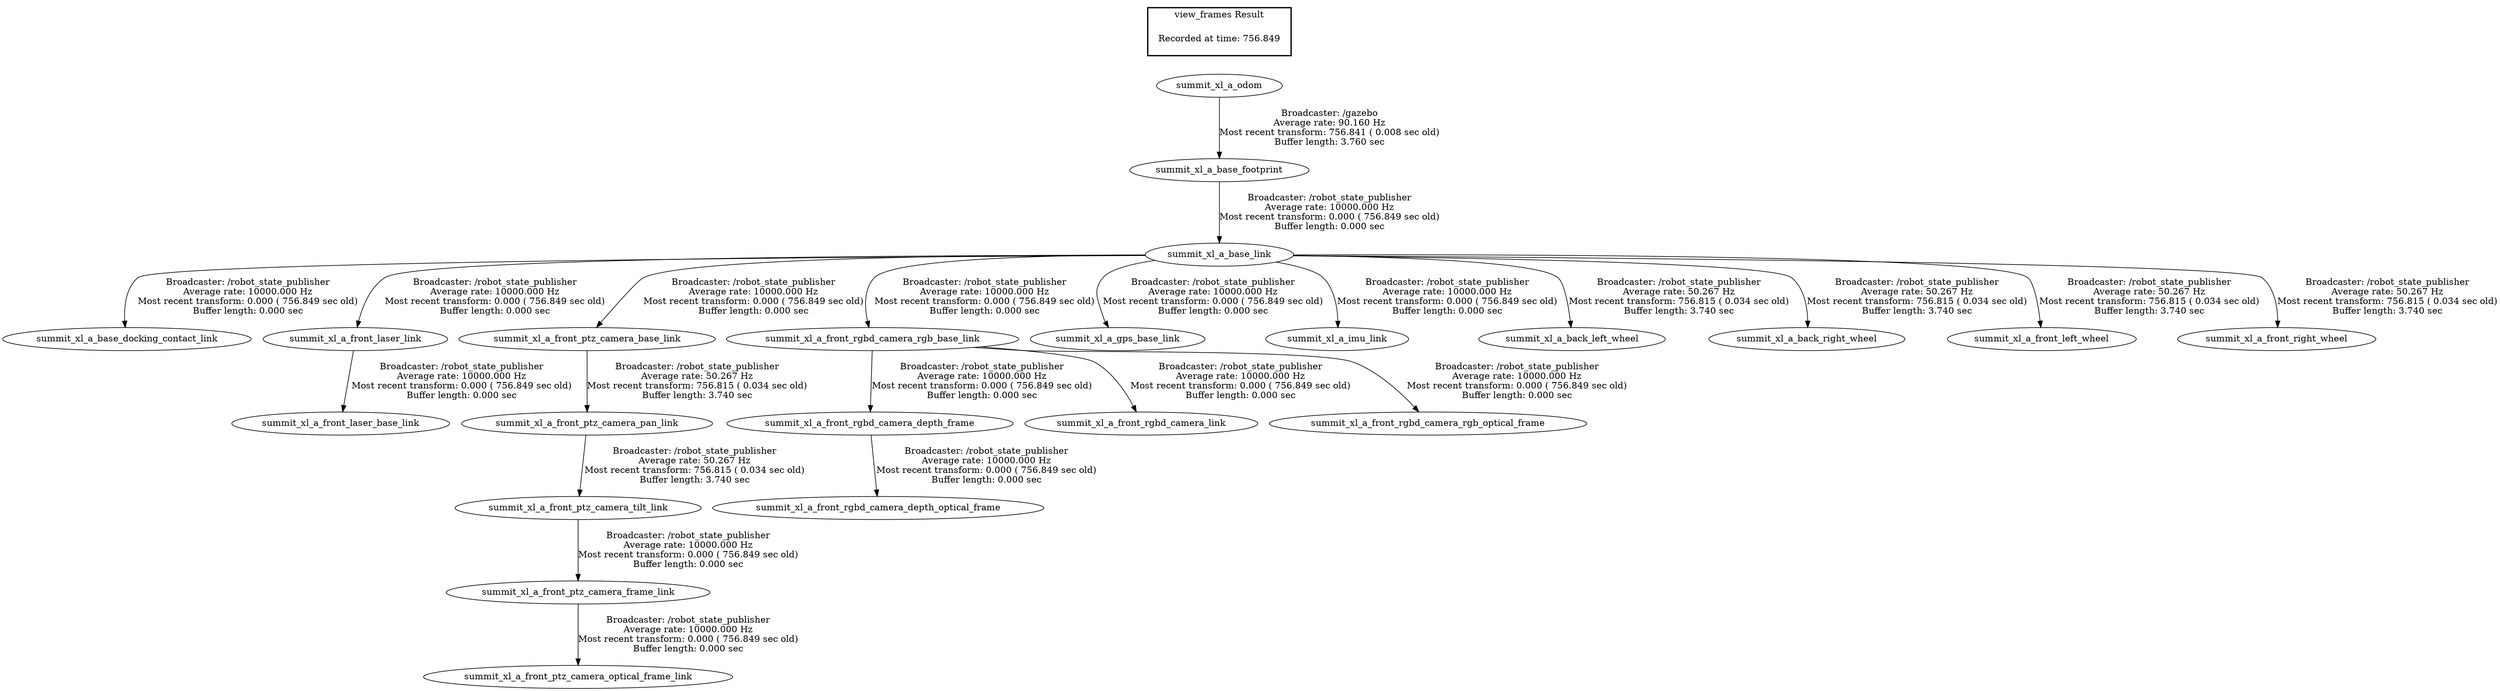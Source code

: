 digraph G {
"summit_xl_a_base_link" -> "summit_xl_a_base_docking_contact_link"[label="Broadcaster: /robot_state_publisher\nAverage rate: 10000.000 Hz\nMost recent transform: 0.000 ( 756.849 sec old)\nBuffer length: 0.000 sec\n"];
"summit_xl_a_base_footprint" -> "summit_xl_a_base_link"[label="Broadcaster: /robot_state_publisher\nAverage rate: 10000.000 Hz\nMost recent transform: 0.000 ( 756.849 sec old)\nBuffer length: 0.000 sec\n"];
"summit_xl_a_odom" -> "summit_xl_a_base_footprint"[label="Broadcaster: /gazebo\nAverage rate: 90.160 Hz\nMost recent transform: 756.841 ( 0.008 sec old)\nBuffer length: 3.760 sec\n"];
"summit_xl_a_front_laser_link" -> "summit_xl_a_front_laser_base_link"[label="Broadcaster: /robot_state_publisher\nAverage rate: 10000.000 Hz\nMost recent transform: 0.000 ( 756.849 sec old)\nBuffer length: 0.000 sec\n"];
"summit_xl_a_base_link" -> "summit_xl_a_front_laser_link"[label="Broadcaster: /robot_state_publisher\nAverage rate: 10000.000 Hz\nMost recent transform: 0.000 ( 756.849 sec old)\nBuffer length: 0.000 sec\n"];
"summit_xl_a_front_ptz_camera_tilt_link" -> "summit_xl_a_front_ptz_camera_frame_link"[label="Broadcaster: /robot_state_publisher\nAverage rate: 10000.000 Hz\nMost recent transform: 0.000 ( 756.849 sec old)\nBuffer length: 0.000 sec\n"];
"summit_xl_a_front_ptz_camera_pan_link" -> "summit_xl_a_front_ptz_camera_tilt_link"[label="Broadcaster: /robot_state_publisher\nAverage rate: 50.267 Hz\nMost recent transform: 756.815 ( 0.034 sec old)\nBuffer length: 3.740 sec\n"];
"summit_xl_a_base_link" -> "summit_xl_a_front_ptz_camera_base_link"[label="Broadcaster: /robot_state_publisher\nAverage rate: 10000.000 Hz\nMost recent transform: 0.000 ( 756.849 sec old)\nBuffer length: 0.000 sec\n"];
"summit_xl_a_front_ptz_camera_frame_link" -> "summit_xl_a_front_ptz_camera_optical_frame_link"[label="Broadcaster: /robot_state_publisher\nAverage rate: 10000.000 Hz\nMost recent transform: 0.000 ( 756.849 sec old)\nBuffer length: 0.000 sec\n"];
"summit_xl_a_front_rgbd_camera_rgb_base_link" -> "summit_xl_a_front_rgbd_camera_depth_frame"[label="Broadcaster: /robot_state_publisher\nAverage rate: 10000.000 Hz\nMost recent transform: 0.000 ( 756.849 sec old)\nBuffer length: 0.000 sec\n"];
"summit_xl_a_base_link" -> "summit_xl_a_front_rgbd_camera_rgb_base_link"[label="Broadcaster: /robot_state_publisher\nAverage rate: 10000.000 Hz\nMost recent transform: 0.000 ( 756.849 sec old)\nBuffer length: 0.000 sec\n"];
"summit_xl_a_front_rgbd_camera_depth_frame" -> "summit_xl_a_front_rgbd_camera_depth_optical_frame"[label="Broadcaster: /robot_state_publisher\nAverage rate: 10000.000 Hz\nMost recent transform: 0.000 ( 756.849 sec old)\nBuffer length: 0.000 sec\n"];
"summit_xl_a_front_rgbd_camera_rgb_base_link" -> "summit_xl_a_front_rgbd_camera_link"[label="Broadcaster: /robot_state_publisher\nAverage rate: 10000.000 Hz\nMost recent transform: 0.000 ( 756.849 sec old)\nBuffer length: 0.000 sec\n"];
"summit_xl_a_front_rgbd_camera_rgb_base_link" -> "summit_xl_a_front_rgbd_camera_rgb_optical_frame"[label="Broadcaster: /robot_state_publisher\nAverage rate: 10000.000 Hz\nMost recent transform: 0.000 ( 756.849 sec old)\nBuffer length: 0.000 sec\n"];
"summit_xl_a_base_link" -> "summit_xl_a_gps_base_link"[label="Broadcaster: /robot_state_publisher\nAverage rate: 10000.000 Hz\nMost recent transform: 0.000 ( 756.849 sec old)\nBuffer length: 0.000 sec\n"];
"summit_xl_a_base_link" -> "summit_xl_a_imu_link"[label="Broadcaster: /robot_state_publisher\nAverage rate: 10000.000 Hz\nMost recent transform: 0.000 ( 756.849 sec old)\nBuffer length: 0.000 sec\n"];
"summit_xl_a_base_link" -> "summit_xl_a_back_left_wheel"[label="Broadcaster: /robot_state_publisher\nAverage rate: 50.267 Hz\nMost recent transform: 756.815 ( 0.034 sec old)\nBuffer length: 3.740 sec\n"];
"summit_xl_a_base_link" -> "summit_xl_a_back_right_wheel"[label="Broadcaster: /robot_state_publisher\nAverage rate: 50.267 Hz\nMost recent transform: 756.815 ( 0.034 sec old)\nBuffer length: 3.740 sec\n"];
"summit_xl_a_base_link" -> "summit_xl_a_front_left_wheel"[label="Broadcaster: /robot_state_publisher\nAverage rate: 50.267 Hz\nMost recent transform: 756.815 ( 0.034 sec old)\nBuffer length: 3.740 sec\n"];
"summit_xl_a_front_ptz_camera_base_link" -> "summit_xl_a_front_ptz_camera_pan_link"[label="Broadcaster: /robot_state_publisher\nAverage rate: 50.267 Hz\nMost recent transform: 756.815 ( 0.034 sec old)\nBuffer length: 3.740 sec\n"];
"summit_xl_a_base_link" -> "summit_xl_a_front_right_wheel"[label="Broadcaster: /robot_state_publisher\nAverage rate: 50.267 Hz\nMost recent transform: 756.815 ( 0.034 sec old)\nBuffer length: 3.740 sec\n"];
edge [style=invis];
 subgraph cluster_legend { style=bold; color=black; label ="view_frames Result";
"Recorded at time: 756.849"[ shape=plaintext ] ;
 }->"summit_xl_a_odom";
}